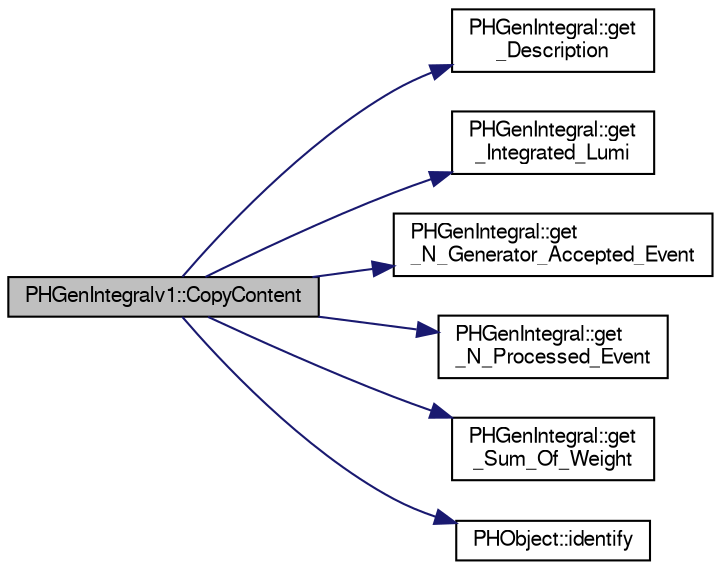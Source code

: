 digraph "PHGenIntegralv1::CopyContent"
{
  bgcolor="transparent";
  edge [fontname="FreeSans",fontsize="10",labelfontname="FreeSans",labelfontsize="10"];
  node [fontname="FreeSans",fontsize="10",shape=record];
  rankdir="LR";
  Node1 [label="PHGenIntegralv1::CopyContent",height=0.2,width=0.4,color="black", fillcolor="grey75", style="filled" fontcolor="black"];
  Node1 -> Node2 [color="midnightblue",fontsize="10",style="solid",fontname="FreeSans"];
  Node2 [label="PHGenIntegral::get\l_Description",height=0.2,width=0.4,color="black",URL="$d8/d0e/classPHGenIntegral.html#a791856679fd7c0cf8927b9d31f25fe38",tooltip="description on the source "];
  Node1 -> Node3 [color="midnightblue",fontsize="10",style="solid",fontname="FreeSans"];
  Node3 [label="PHGenIntegral::get\l_Integrated_Lumi",height=0.2,width=0.4,color="black",URL="$d8/d0e/classPHGenIntegral.html#a602ff4dfd24221ca9cbb86e69c2f8d38",tooltip="Integrated luminosity in pb^-1. "];
  Node1 -> Node4 [color="midnightblue",fontsize="10",style="solid",fontname="FreeSans"];
  Node4 [label="PHGenIntegral::get\l_N_Generator_Accepted_Event",height=0.2,width=0.4,color="black",URL="$d8/d0e/classPHGenIntegral.html#ab423bef5cb65ec50c9e5dc8d24cf5adc",tooltip="Number of accepted events in the event generator. This can be higher than fNProcessedEvent depending ..."];
  Node1 -> Node5 [color="midnightblue",fontsize="10",style="solid",fontname="FreeSans"];
  Node5 [label="PHGenIntegral::get\l_N_Processed_Event",height=0.2,width=0.4,color="black",URL="$d8/d0e/classPHGenIntegral.html#aaf67e6931c93f2f00069e882e370499c",tooltip="Number of processed events in the Fun4All cycles. "];
  Node1 -> Node6 [color="midnightblue",fontsize="10",style="solid",fontname="FreeSans"];
  Node6 [label="PHGenIntegral::get\l_Sum_Of_Weight",height=0.2,width=0.4,color="black",URL="$d8/d0e/classPHGenIntegral.html#a3227ad5c7cdeaa8e5bfff7ca653609eb"];
  Node1 -> Node7 [color="midnightblue",fontsize="10",style="solid",fontname="FreeSans"];
  Node7 [label="PHObject::identify",height=0.2,width=0.4,color="black",URL="$d9/d24/classPHObject.html#a83a7b0e5681a0f4f92814692f1bf3375"];
}
